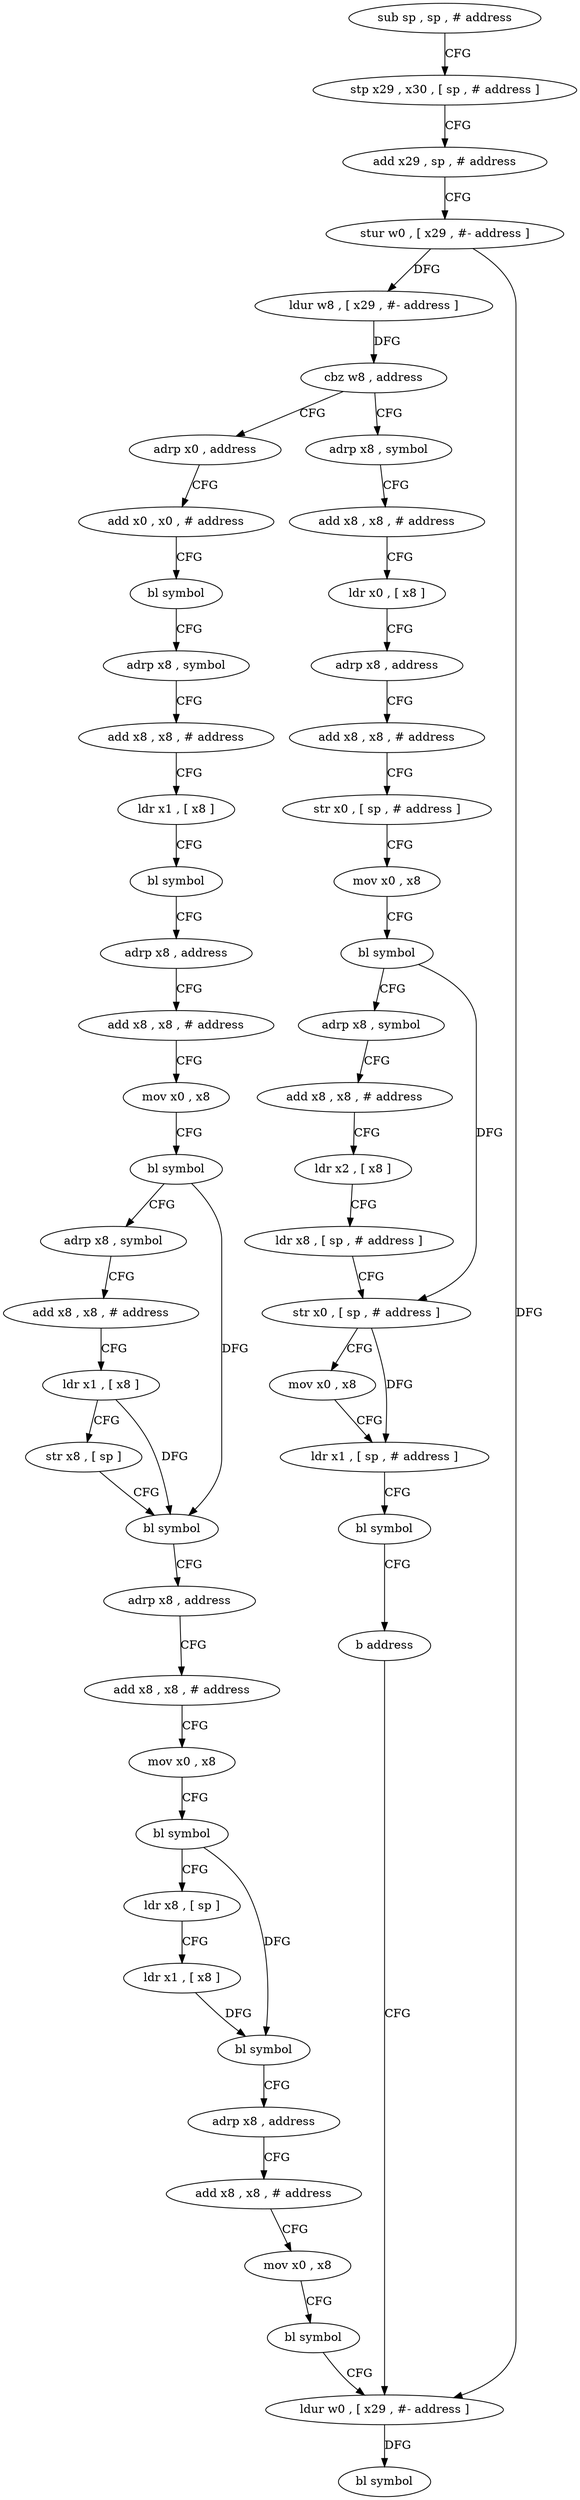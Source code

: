 digraph "func" {
"4199356" [label = "sub sp , sp , # address" ]
"4199360" [label = "stp x29 , x30 , [ sp , # address ]" ]
"4199364" [label = "add x29 , sp , # address" ]
"4199368" [label = "stur w0 , [ x29 , #- address ]" ]
"4199372" [label = "ldur w8 , [ x29 , #- address ]" ]
"4199376" [label = "cbz w8 , address" ]
"4199448" [label = "adrp x0 , address" ]
"4199380" [label = "adrp x8 , symbol" ]
"4199452" [label = "add x0 , x0 , # address" ]
"4199456" [label = "bl symbol" ]
"4199460" [label = "adrp x8 , symbol" ]
"4199464" [label = "add x8 , x8 , # address" ]
"4199468" [label = "ldr x1 , [ x8 ]" ]
"4199472" [label = "bl symbol" ]
"4199476" [label = "adrp x8 , address" ]
"4199480" [label = "add x8 , x8 , # address" ]
"4199484" [label = "mov x0 , x8" ]
"4199488" [label = "bl symbol" ]
"4199492" [label = "adrp x8 , symbol" ]
"4199496" [label = "add x8 , x8 , # address" ]
"4199500" [label = "ldr x1 , [ x8 ]" ]
"4199504" [label = "str x8 , [ sp ]" ]
"4199508" [label = "bl symbol" ]
"4199512" [label = "adrp x8 , address" ]
"4199516" [label = "add x8 , x8 , # address" ]
"4199520" [label = "mov x0 , x8" ]
"4199524" [label = "bl symbol" ]
"4199528" [label = "ldr x8 , [ sp ]" ]
"4199532" [label = "ldr x1 , [ x8 ]" ]
"4199536" [label = "bl symbol" ]
"4199540" [label = "adrp x8 , address" ]
"4199544" [label = "add x8 , x8 , # address" ]
"4199548" [label = "mov x0 , x8" ]
"4199552" [label = "bl symbol" ]
"4199556" [label = "ldur w0 , [ x29 , #- address ]" ]
"4199384" [label = "add x8 , x8 , # address" ]
"4199388" [label = "ldr x0 , [ x8 ]" ]
"4199392" [label = "adrp x8 , address" ]
"4199396" [label = "add x8 , x8 , # address" ]
"4199400" [label = "str x0 , [ sp , # address ]" ]
"4199404" [label = "mov x0 , x8" ]
"4199408" [label = "bl symbol" ]
"4199412" [label = "adrp x8 , symbol" ]
"4199416" [label = "add x8 , x8 , # address" ]
"4199420" [label = "ldr x2 , [ x8 ]" ]
"4199424" [label = "ldr x8 , [ sp , # address ]" ]
"4199428" [label = "str x0 , [ sp , # address ]" ]
"4199432" [label = "mov x0 , x8" ]
"4199436" [label = "ldr x1 , [ sp , # address ]" ]
"4199440" [label = "bl symbol" ]
"4199444" [label = "b address" ]
"4199560" [label = "bl symbol" ]
"4199356" -> "4199360" [ label = "CFG" ]
"4199360" -> "4199364" [ label = "CFG" ]
"4199364" -> "4199368" [ label = "CFG" ]
"4199368" -> "4199372" [ label = "DFG" ]
"4199368" -> "4199556" [ label = "DFG" ]
"4199372" -> "4199376" [ label = "DFG" ]
"4199376" -> "4199448" [ label = "CFG" ]
"4199376" -> "4199380" [ label = "CFG" ]
"4199448" -> "4199452" [ label = "CFG" ]
"4199380" -> "4199384" [ label = "CFG" ]
"4199452" -> "4199456" [ label = "CFG" ]
"4199456" -> "4199460" [ label = "CFG" ]
"4199460" -> "4199464" [ label = "CFG" ]
"4199464" -> "4199468" [ label = "CFG" ]
"4199468" -> "4199472" [ label = "CFG" ]
"4199472" -> "4199476" [ label = "CFG" ]
"4199476" -> "4199480" [ label = "CFG" ]
"4199480" -> "4199484" [ label = "CFG" ]
"4199484" -> "4199488" [ label = "CFG" ]
"4199488" -> "4199492" [ label = "CFG" ]
"4199488" -> "4199508" [ label = "DFG" ]
"4199492" -> "4199496" [ label = "CFG" ]
"4199496" -> "4199500" [ label = "CFG" ]
"4199500" -> "4199504" [ label = "CFG" ]
"4199500" -> "4199508" [ label = "DFG" ]
"4199504" -> "4199508" [ label = "CFG" ]
"4199508" -> "4199512" [ label = "CFG" ]
"4199512" -> "4199516" [ label = "CFG" ]
"4199516" -> "4199520" [ label = "CFG" ]
"4199520" -> "4199524" [ label = "CFG" ]
"4199524" -> "4199528" [ label = "CFG" ]
"4199524" -> "4199536" [ label = "DFG" ]
"4199528" -> "4199532" [ label = "CFG" ]
"4199532" -> "4199536" [ label = "DFG" ]
"4199536" -> "4199540" [ label = "CFG" ]
"4199540" -> "4199544" [ label = "CFG" ]
"4199544" -> "4199548" [ label = "CFG" ]
"4199548" -> "4199552" [ label = "CFG" ]
"4199552" -> "4199556" [ label = "CFG" ]
"4199556" -> "4199560" [ label = "DFG" ]
"4199384" -> "4199388" [ label = "CFG" ]
"4199388" -> "4199392" [ label = "CFG" ]
"4199392" -> "4199396" [ label = "CFG" ]
"4199396" -> "4199400" [ label = "CFG" ]
"4199400" -> "4199404" [ label = "CFG" ]
"4199404" -> "4199408" [ label = "CFG" ]
"4199408" -> "4199412" [ label = "CFG" ]
"4199408" -> "4199428" [ label = "DFG" ]
"4199412" -> "4199416" [ label = "CFG" ]
"4199416" -> "4199420" [ label = "CFG" ]
"4199420" -> "4199424" [ label = "CFG" ]
"4199424" -> "4199428" [ label = "CFG" ]
"4199428" -> "4199432" [ label = "CFG" ]
"4199428" -> "4199436" [ label = "DFG" ]
"4199432" -> "4199436" [ label = "CFG" ]
"4199436" -> "4199440" [ label = "CFG" ]
"4199440" -> "4199444" [ label = "CFG" ]
"4199444" -> "4199556" [ label = "CFG" ]
}
